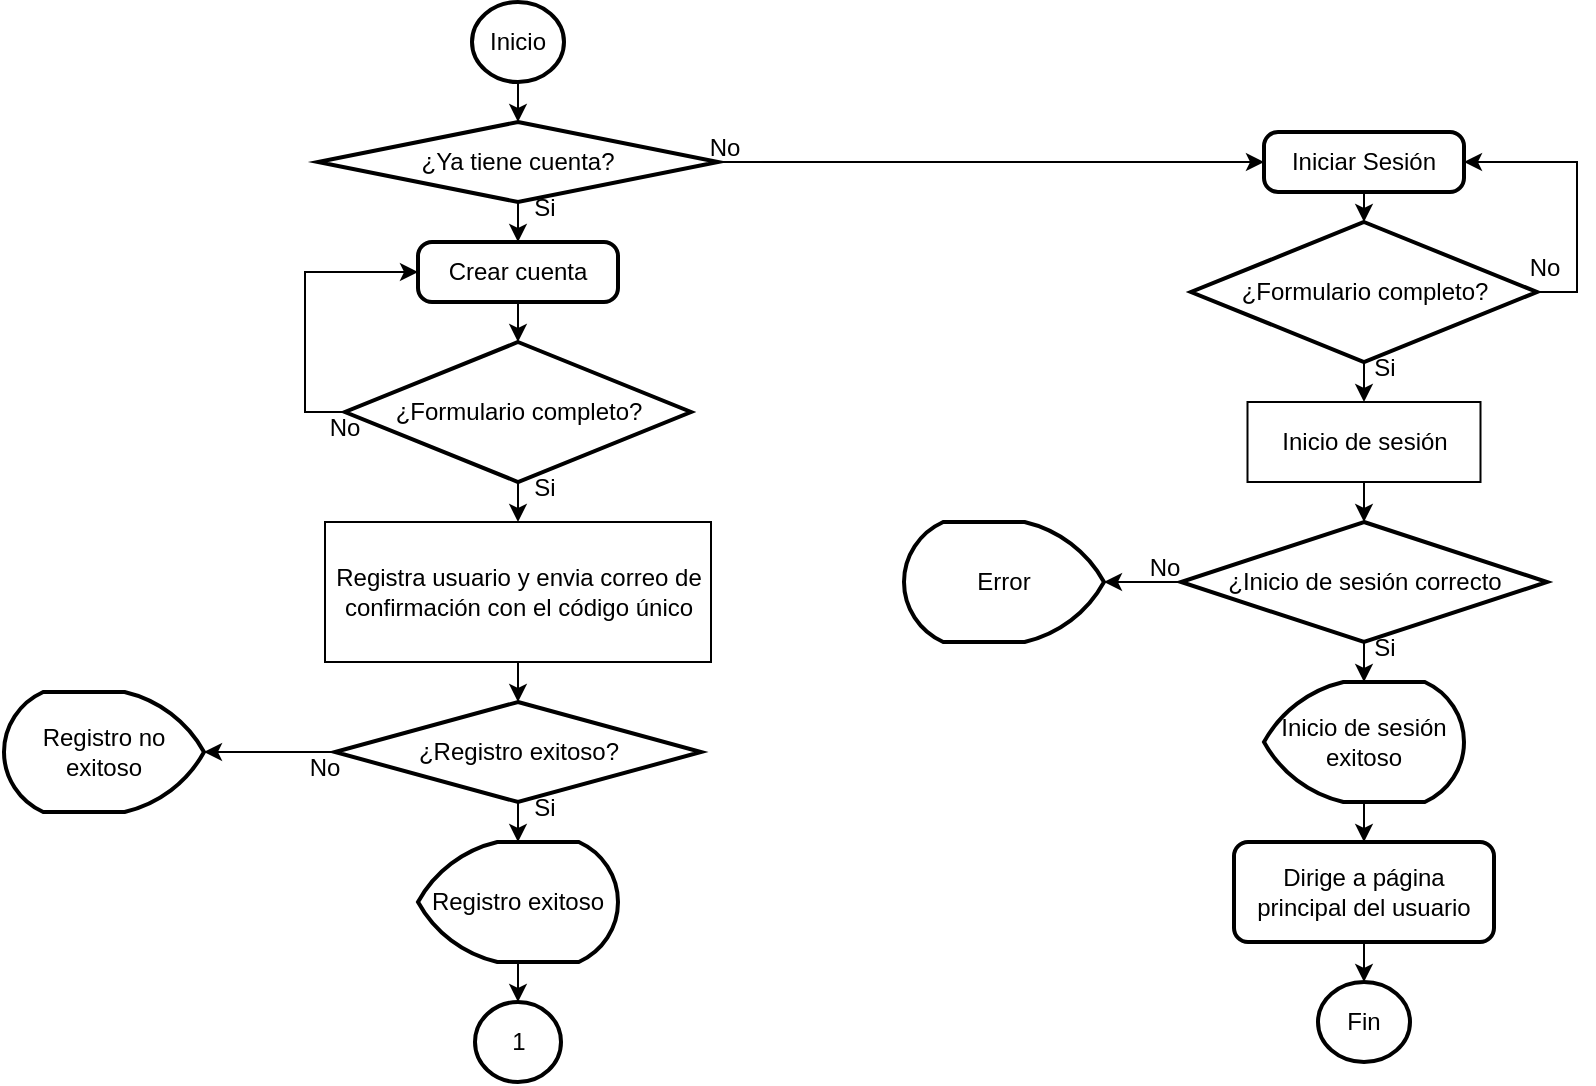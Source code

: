 <mxfile version="24.0.1" type="github">
  <diagram id="C5RBs43oDa-KdzZeNtuy" name="Page-1">
    <mxGraphModel dx="954" dy="600" grid="1" gridSize="10" guides="1" tooltips="1" connect="1" arrows="1" fold="1" page="1" pageScale="1" pageWidth="827" pageHeight="1169" math="0" shadow="0">
      <root>
        <mxCell id="WIyWlLk6GJQsqaUBKTNV-0" />
        <mxCell id="WIyWlLk6GJQsqaUBKTNV-1" parent="WIyWlLk6GJQsqaUBKTNV-0" />
        <mxCell id="CqPZ0iAuUNlFJW2x2mbF-0" value="Inicio" style="strokeWidth=2;html=1;shape=mxgraph.flowchart.start_1;whiteSpace=wrap;" vertex="1" parent="WIyWlLk6GJQsqaUBKTNV-1">
          <mxGeometry x="254" y="10" width="46" height="40" as="geometry" />
        </mxCell>
        <mxCell id="CqPZ0iAuUNlFJW2x2mbF-1" value="Fin" style="strokeWidth=2;html=1;shape=mxgraph.flowchart.start_1;whiteSpace=wrap;" vertex="1" parent="WIyWlLk6GJQsqaUBKTNV-1">
          <mxGeometry x="677" y="500" width="46" height="40" as="geometry" />
        </mxCell>
        <mxCell id="CqPZ0iAuUNlFJW2x2mbF-24" style="edgeStyle=orthogonalEdgeStyle;rounded=0;orthogonalLoop=1;jettySize=auto;html=1;exitX=0.5;exitY=1;exitDx=0;exitDy=0;exitPerimeter=0;entryX=0.5;entryY=0;entryDx=0;entryDy=0;" edge="1" parent="WIyWlLk6GJQsqaUBKTNV-1" source="CqPZ0iAuUNlFJW2x2mbF-2" target="CqPZ0iAuUNlFJW2x2mbF-3">
          <mxGeometry relative="1" as="geometry" />
        </mxCell>
        <mxCell id="CqPZ0iAuUNlFJW2x2mbF-26" style="edgeStyle=orthogonalEdgeStyle;rounded=0;orthogonalLoop=1;jettySize=auto;html=1;exitX=1;exitY=0.5;exitDx=0;exitDy=0;exitPerimeter=0;entryX=0;entryY=0.5;entryDx=0;entryDy=0;" edge="1" parent="WIyWlLk6GJQsqaUBKTNV-1" source="CqPZ0iAuUNlFJW2x2mbF-2" target="CqPZ0iAuUNlFJW2x2mbF-4">
          <mxGeometry relative="1" as="geometry" />
        </mxCell>
        <mxCell id="CqPZ0iAuUNlFJW2x2mbF-2" value="¿Ya tiene cuenta?" style="strokeWidth=2;html=1;shape=mxgraph.flowchart.decision;whiteSpace=wrap;" vertex="1" parent="WIyWlLk6GJQsqaUBKTNV-1">
          <mxGeometry x="177" y="70" width="200" height="40" as="geometry" />
        </mxCell>
        <mxCell id="CqPZ0iAuUNlFJW2x2mbF-3" value="Crear cuenta" style="rounded=1;whiteSpace=wrap;html=1;absoluteArcSize=1;arcSize=14;strokeWidth=2;" vertex="1" parent="WIyWlLk6GJQsqaUBKTNV-1">
          <mxGeometry x="227" y="130" width="100" height="30" as="geometry" />
        </mxCell>
        <mxCell id="CqPZ0iAuUNlFJW2x2mbF-4" value="Iniciar Sesión" style="rounded=1;whiteSpace=wrap;html=1;absoluteArcSize=1;arcSize=14;strokeWidth=2;" vertex="1" parent="WIyWlLk6GJQsqaUBKTNV-1">
          <mxGeometry x="650" y="75" width="100" height="30" as="geometry" />
        </mxCell>
        <mxCell id="CqPZ0iAuUNlFJW2x2mbF-17" style="edgeStyle=orthogonalEdgeStyle;rounded=0;orthogonalLoop=1;jettySize=auto;html=1;exitX=0.5;exitY=1;exitDx=0;exitDy=0;exitPerimeter=0;entryX=0.5;entryY=0;entryDx=0;entryDy=0;" edge="1" parent="WIyWlLk6GJQsqaUBKTNV-1" source="CqPZ0iAuUNlFJW2x2mbF-5" target="CqPZ0iAuUNlFJW2x2mbF-8">
          <mxGeometry relative="1" as="geometry" />
        </mxCell>
        <mxCell id="CqPZ0iAuUNlFJW2x2mbF-27" style="edgeStyle=orthogonalEdgeStyle;rounded=0;orthogonalLoop=1;jettySize=auto;html=1;exitX=0;exitY=0.5;exitDx=0;exitDy=0;exitPerimeter=0;entryX=0;entryY=0.5;entryDx=0;entryDy=0;" edge="1" parent="WIyWlLk6GJQsqaUBKTNV-1" source="CqPZ0iAuUNlFJW2x2mbF-5" target="CqPZ0iAuUNlFJW2x2mbF-3">
          <mxGeometry relative="1" as="geometry" />
        </mxCell>
        <mxCell id="CqPZ0iAuUNlFJW2x2mbF-5" value="¿Formulario completo?" style="strokeWidth=2;html=1;shape=mxgraph.flowchart.decision;whiteSpace=wrap;" vertex="1" parent="WIyWlLk6GJQsqaUBKTNV-1">
          <mxGeometry x="190.5" y="180" width="173" height="70" as="geometry" />
        </mxCell>
        <mxCell id="CqPZ0iAuUNlFJW2x2mbF-8" value="Registra usuario y envia correo de confirmación con el código único" style="rounded=0;whiteSpace=wrap;html=1;" vertex="1" parent="WIyWlLk6GJQsqaUBKTNV-1">
          <mxGeometry x="180.5" y="270" width="193" height="70" as="geometry" />
        </mxCell>
        <mxCell id="CqPZ0iAuUNlFJW2x2mbF-10" value="¿Registro exitoso?" style="strokeWidth=2;html=1;shape=mxgraph.flowchart.decision;whiteSpace=wrap;" vertex="1" parent="WIyWlLk6GJQsqaUBKTNV-1">
          <mxGeometry x="185.5" y="360" width="183" height="50" as="geometry" />
        </mxCell>
        <mxCell id="CqPZ0iAuUNlFJW2x2mbF-11" value="Registro exitoso" style="strokeWidth=2;html=1;shape=mxgraph.flowchart.display;whiteSpace=wrap;" vertex="1" parent="WIyWlLk6GJQsqaUBKTNV-1">
          <mxGeometry x="227" y="430" width="100" height="60" as="geometry" />
        </mxCell>
        <mxCell id="CqPZ0iAuUNlFJW2x2mbF-12" value="1" style="strokeWidth=2;html=1;shape=mxgraph.flowchart.start_1;whiteSpace=wrap;" vertex="1" parent="WIyWlLk6GJQsqaUBKTNV-1">
          <mxGeometry x="255.5" y="510" width="43" height="40" as="geometry" />
        </mxCell>
        <mxCell id="CqPZ0iAuUNlFJW2x2mbF-13" style="edgeStyle=orthogonalEdgeStyle;rounded=0;orthogonalLoop=1;jettySize=auto;html=1;exitX=0.5;exitY=1;exitDx=0;exitDy=0;exitPerimeter=0;entryX=0.5;entryY=0;entryDx=0;entryDy=0;entryPerimeter=0;" edge="1" parent="WIyWlLk6GJQsqaUBKTNV-1" source="CqPZ0iAuUNlFJW2x2mbF-0" target="CqPZ0iAuUNlFJW2x2mbF-2">
          <mxGeometry relative="1" as="geometry" />
        </mxCell>
        <mxCell id="CqPZ0iAuUNlFJW2x2mbF-19" style="edgeStyle=orthogonalEdgeStyle;rounded=0;orthogonalLoop=1;jettySize=auto;html=1;exitX=0.5;exitY=1;exitDx=0;exitDy=0;entryX=0.5;entryY=0;entryDx=0;entryDy=0;entryPerimeter=0;" edge="1" parent="WIyWlLk6GJQsqaUBKTNV-1" source="CqPZ0iAuUNlFJW2x2mbF-8" target="CqPZ0iAuUNlFJW2x2mbF-10">
          <mxGeometry relative="1" as="geometry" />
        </mxCell>
        <mxCell id="CqPZ0iAuUNlFJW2x2mbF-20" style="edgeStyle=orthogonalEdgeStyle;rounded=0;orthogonalLoop=1;jettySize=auto;html=1;exitX=0.5;exitY=1;exitDx=0;exitDy=0;exitPerimeter=0;entryX=0.5;entryY=0;entryDx=0;entryDy=0;entryPerimeter=0;" edge="1" parent="WIyWlLk6GJQsqaUBKTNV-1" source="CqPZ0iAuUNlFJW2x2mbF-10" target="CqPZ0iAuUNlFJW2x2mbF-11">
          <mxGeometry relative="1" as="geometry" />
        </mxCell>
        <mxCell id="CqPZ0iAuUNlFJW2x2mbF-21" value="Registro no exitoso" style="strokeWidth=2;html=1;shape=mxgraph.flowchart.display;whiteSpace=wrap;direction=west;" vertex="1" parent="WIyWlLk6GJQsqaUBKTNV-1">
          <mxGeometry x="20" y="355" width="100" height="60" as="geometry" />
        </mxCell>
        <mxCell id="CqPZ0iAuUNlFJW2x2mbF-22" style="edgeStyle=orthogonalEdgeStyle;rounded=0;orthogonalLoop=1;jettySize=auto;html=1;exitX=0;exitY=0.5;exitDx=0;exitDy=0;exitPerimeter=0;entryX=0;entryY=0.5;entryDx=0;entryDy=0;entryPerimeter=0;" edge="1" parent="WIyWlLk6GJQsqaUBKTNV-1" source="CqPZ0iAuUNlFJW2x2mbF-10" target="CqPZ0iAuUNlFJW2x2mbF-21">
          <mxGeometry relative="1" as="geometry" />
        </mxCell>
        <mxCell id="CqPZ0iAuUNlFJW2x2mbF-23" style="edgeStyle=orthogonalEdgeStyle;rounded=0;orthogonalLoop=1;jettySize=auto;html=1;exitX=0.5;exitY=1;exitDx=0;exitDy=0;exitPerimeter=0;entryX=0.5;entryY=0;entryDx=0;entryDy=0;entryPerimeter=0;" edge="1" parent="WIyWlLk6GJQsqaUBKTNV-1" source="CqPZ0iAuUNlFJW2x2mbF-11" target="CqPZ0iAuUNlFJW2x2mbF-12">
          <mxGeometry relative="1" as="geometry" />
        </mxCell>
        <mxCell id="CqPZ0iAuUNlFJW2x2mbF-25" style="edgeStyle=orthogonalEdgeStyle;rounded=0;orthogonalLoop=1;jettySize=auto;html=1;exitX=0.5;exitY=1;exitDx=0;exitDy=0;entryX=0.5;entryY=0;entryDx=0;entryDy=0;entryPerimeter=0;" edge="1" parent="WIyWlLk6GJQsqaUBKTNV-1" source="CqPZ0iAuUNlFJW2x2mbF-3" target="CqPZ0iAuUNlFJW2x2mbF-5">
          <mxGeometry relative="1" as="geometry" />
        </mxCell>
        <mxCell id="CqPZ0iAuUNlFJW2x2mbF-33" style="edgeStyle=orthogonalEdgeStyle;rounded=0;orthogonalLoop=1;jettySize=auto;html=1;exitX=1;exitY=0.5;exitDx=0;exitDy=0;exitPerimeter=0;entryX=1;entryY=0.5;entryDx=0;entryDy=0;" edge="1" parent="WIyWlLk6GJQsqaUBKTNV-1" source="CqPZ0iAuUNlFJW2x2mbF-28" target="CqPZ0iAuUNlFJW2x2mbF-4">
          <mxGeometry relative="1" as="geometry" />
        </mxCell>
        <mxCell id="CqPZ0iAuUNlFJW2x2mbF-34" style="edgeStyle=orthogonalEdgeStyle;rounded=0;orthogonalLoop=1;jettySize=auto;html=1;exitX=0.5;exitY=1;exitDx=0;exitDy=0;exitPerimeter=0;entryX=0.5;entryY=0;entryDx=0;entryDy=0;" edge="1" parent="WIyWlLk6GJQsqaUBKTNV-1" source="CqPZ0iAuUNlFJW2x2mbF-28" target="CqPZ0iAuUNlFJW2x2mbF-29">
          <mxGeometry relative="1" as="geometry" />
        </mxCell>
        <mxCell id="CqPZ0iAuUNlFJW2x2mbF-28" value="¿Formulario completo?" style="strokeWidth=2;html=1;shape=mxgraph.flowchart.decision;whiteSpace=wrap;" vertex="1" parent="WIyWlLk6GJQsqaUBKTNV-1">
          <mxGeometry x="613.5" y="120" width="173" height="70" as="geometry" />
        </mxCell>
        <mxCell id="CqPZ0iAuUNlFJW2x2mbF-29" value="Inicio de sesión" style="rounded=0;whiteSpace=wrap;html=1;" vertex="1" parent="WIyWlLk6GJQsqaUBKTNV-1">
          <mxGeometry x="641.75" y="210" width="116.5" height="40" as="geometry" />
        </mxCell>
        <mxCell id="CqPZ0iAuUNlFJW2x2mbF-30" value="¿Inicio de sesión correcto" style="strokeWidth=2;html=1;shape=mxgraph.flowchart.decision;whiteSpace=wrap;" vertex="1" parent="WIyWlLk6GJQsqaUBKTNV-1">
          <mxGeometry x="608.5" y="270" width="183" height="60" as="geometry" />
        </mxCell>
        <mxCell id="CqPZ0iAuUNlFJW2x2mbF-31" value="Error" style="strokeWidth=2;html=1;shape=mxgraph.flowchart.display;whiteSpace=wrap;direction=west;" vertex="1" parent="WIyWlLk6GJQsqaUBKTNV-1">
          <mxGeometry x="470" y="270" width="100" height="60" as="geometry" />
        </mxCell>
        <mxCell id="CqPZ0iAuUNlFJW2x2mbF-32" style="edgeStyle=orthogonalEdgeStyle;rounded=0;orthogonalLoop=1;jettySize=auto;html=1;exitX=0.5;exitY=1;exitDx=0;exitDy=0;entryX=0.5;entryY=0;entryDx=0;entryDy=0;entryPerimeter=0;" edge="1" parent="WIyWlLk6GJQsqaUBKTNV-1" source="CqPZ0iAuUNlFJW2x2mbF-4" target="CqPZ0iAuUNlFJW2x2mbF-28">
          <mxGeometry relative="1" as="geometry" />
        </mxCell>
        <mxCell id="CqPZ0iAuUNlFJW2x2mbF-35" style="edgeStyle=orthogonalEdgeStyle;rounded=0;orthogonalLoop=1;jettySize=auto;html=1;exitX=0.5;exitY=1;exitDx=0;exitDy=0;entryX=0.5;entryY=0;entryDx=0;entryDy=0;entryPerimeter=0;" edge="1" parent="WIyWlLk6GJQsqaUBKTNV-1" source="CqPZ0iAuUNlFJW2x2mbF-29" target="CqPZ0iAuUNlFJW2x2mbF-30">
          <mxGeometry relative="1" as="geometry" />
        </mxCell>
        <mxCell id="CqPZ0iAuUNlFJW2x2mbF-36" style="edgeStyle=orthogonalEdgeStyle;rounded=0;orthogonalLoop=1;jettySize=auto;html=1;exitX=0;exitY=0.5;exitDx=0;exitDy=0;exitPerimeter=0;entryX=0;entryY=0.5;entryDx=0;entryDy=0;entryPerimeter=0;" edge="1" parent="WIyWlLk6GJQsqaUBKTNV-1" source="CqPZ0iAuUNlFJW2x2mbF-30" target="CqPZ0iAuUNlFJW2x2mbF-31">
          <mxGeometry relative="1" as="geometry" />
        </mxCell>
        <mxCell id="CqPZ0iAuUNlFJW2x2mbF-40" style="edgeStyle=orthogonalEdgeStyle;rounded=0;orthogonalLoop=1;jettySize=auto;html=1;exitX=0.5;exitY=1;exitDx=0;exitDy=0;exitPerimeter=0;entryX=0.5;entryY=0;entryDx=0;entryDy=0;" edge="1" parent="WIyWlLk6GJQsqaUBKTNV-1" source="CqPZ0iAuUNlFJW2x2mbF-37" target="CqPZ0iAuUNlFJW2x2mbF-39">
          <mxGeometry relative="1" as="geometry" />
        </mxCell>
        <mxCell id="CqPZ0iAuUNlFJW2x2mbF-37" value="Inicio de sesión exitoso" style="strokeWidth=2;html=1;shape=mxgraph.flowchart.display;whiteSpace=wrap;" vertex="1" parent="WIyWlLk6GJQsqaUBKTNV-1">
          <mxGeometry x="650" y="350" width="100" height="60" as="geometry" />
        </mxCell>
        <mxCell id="CqPZ0iAuUNlFJW2x2mbF-38" style="edgeStyle=orthogonalEdgeStyle;rounded=0;orthogonalLoop=1;jettySize=auto;html=1;exitX=0.5;exitY=1;exitDx=0;exitDy=0;exitPerimeter=0;entryX=0.5;entryY=0;entryDx=0;entryDy=0;entryPerimeter=0;" edge="1" parent="WIyWlLk6GJQsqaUBKTNV-1" source="CqPZ0iAuUNlFJW2x2mbF-30" target="CqPZ0iAuUNlFJW2x2mbF-37">
          <mxGeometry relative="1" as="geometry" />
        </mxCell>
        <mxCell id="CqPZ0iAuUNlFJW2x2mbF-39" value="Dirige a página principal del usuario" style="rounded=1;whiteSpace=wrap;html=1;absoluteArcSize=1;arcSize=14;strokeWidth=2;" vertex="1" parent="WIyWlLk6GJQsqaUBKTNV-1">
          <mxGeometry x="635" y="430" width="130" height="50" as="geometry" />
        </mxCell>
        <mxCell id="CqPZ0iAuUNlFJW2x2mbF-41" style="edgeStyle=orthogonalEdgeStyle;rounded=0;orthogonalLoop=1;jettySize=auto;html=1;exitX=0.5;exitY=1;exitDx=0;exitDy=0;entryX=0.5;entryY=0;entryDx=0;entryDy=0;entryPerimeter=0;" edge="1" parent="WIyWlLk6GJQsqaUBKTNV-1" source="CqPZ0iAuUNlFJW2x2mbF-39" target="CqPZ0iAuUNlFJW2x2mbF-1">
          <mxGeometry relative="1" as="geometry" />
        </mxCell>
        <mxCell id="CqPZ0iAuUNlFJW2x2mbF-42" value="No" style="text;html=1;align=center;verticalAlign=middle;resizable=0;points=[];autosize=1;strokeColor=none;fillColor=none;" vertex="1" parent="WIyWlLk6GJQsqaUBKTNV-1">
          <mxGeometry x="360" y="68" width="40" height="30" as="geometry" />
        </mxCell>
        <mxCell id="CqPZ0iAuUNlFJW2x2mbF-43" value="Si" style="text;html=1;align=center;verticalAlign=middle;resizable=0;points=[];autosize=1;strokeColor=none;fillColor=none;" vertex="1" parent="WIyWlLk6GJQsqaUBKTNV-1">
          <mxGeometry x="275" y="98" width="30" height="30" as="geometry" />
        </mxCell>
        <mxCell id="CqPZ0iAuUNlFJW2x2mbF-44" value="Si" style="text;html=1;align=center;verticalAlign=middle;resizable=0;points=[];autosize=1;strokeColor=none;fillColor=none;" vertex="1" parent="WIyWlLk6GJQsqaUBKTNV-1">
          <mxGeometry x="275" y="238" width="30" height="30" as="geometry" />
        </mxCell>
        <mxCell id="CqPZ0iAuUNlFJW2x2mbF-45" value="No" style="text;html=1;align=center;verticalAlign=middle;resizable=0;points=[];autosize=1;strokeColor=none;fillColor=none;" vertex="1" parent="WIyWlLk6GJQsqaUBKTNV-1">
          <mxGeometry x="170" y="208" width="40" height="30" as="geometry" />
        </mxCell>
        <mxCell id="CqPZ0iAuUNlFJW2x2mbF-46" value="Si" style="text;html=1;align=center;verticalAlign=middle;resizable=0;points=[];autosize=1;strokeColor=none;fillColor=none;" vertex="1" parent="WIyWlLk6GJQsqaUBKTNV-1">
          <mxGeometry x="275" y="398" width="30" height="30" as="geometry" />
        </mxCell>
        <mxCell id="CqPZ0iAuUNlFJW2x2mbF-47" value="No" style="text;html=1;align=center;verticalAlign=middle;resizable=0;points=[];autosize=1;strokeColor=none;fillColor=none;" vertex="1" parent="WIyWlLk6GJQsqaUBKTNV-1">
          <mxGeometry x="160" y="378" width="40" height="30" as="geometry" />
        </mxCell>
        <mxCell id="CqPZ0iAuUNlFJW2x2mbF-48" value="Si" style="text;html=1;align=center;verticalAlign=middle;resizable=0;points=[];autosize=1;strokeColor=none;fillColor=none;" vertex="1" parent="WIyWlLk6GJQsqaUBKTNV-1">
          <mxGeometry x="695" y="178" width="30" height="30" as="geometry" />
        </mxCell>
        <mxCell id="CqPZ0iAuUNlFJW2x2mbF-49" value="No" style="text;html=1;align=center;verticalAlign=middle;resizable=0;points=[];autosize=1;strokeColor=none;fillColor=none;" vertex="1" parent="WIyWlLk6GJQsqaUBKTNV-1">
          <mxGeometry x="770" y="128" width="40" height="30" as="geometry" />
        </mxCell>
        <mxCell id="CqPZ0iAuUNlFJW2x2mbF-50" value="Si" style="text;html=1;align=center;verticalAlign=middle;resizable=0;points=[];autosize=1;strokeColor=none;fillColor=none;" vertex="1" parent="WIyWlLk6GJQsqaUBKTNV-1">
          <mxGeometry x="695" y="318" width="30" height="30" as="geometry" />
        </mxCell>
        <mxCell id="CqPZ0iAuUNlFJW2x2mbF-51" value="No" style="text;html=1;align=center;verticalAlign=middle;resizable=0;points=[];autosize=1;strokeColor=none;fillColor=none;" vertex="1" parent="WIyWlLk6GJQsqaUBKTNV-1">
          <mxGeometry x="580" y="278" width="40" height="30" as="geometry" />
        </mxCell>
      </root>
    </mxGraphModel>
  </diagram>
</mxfile>
